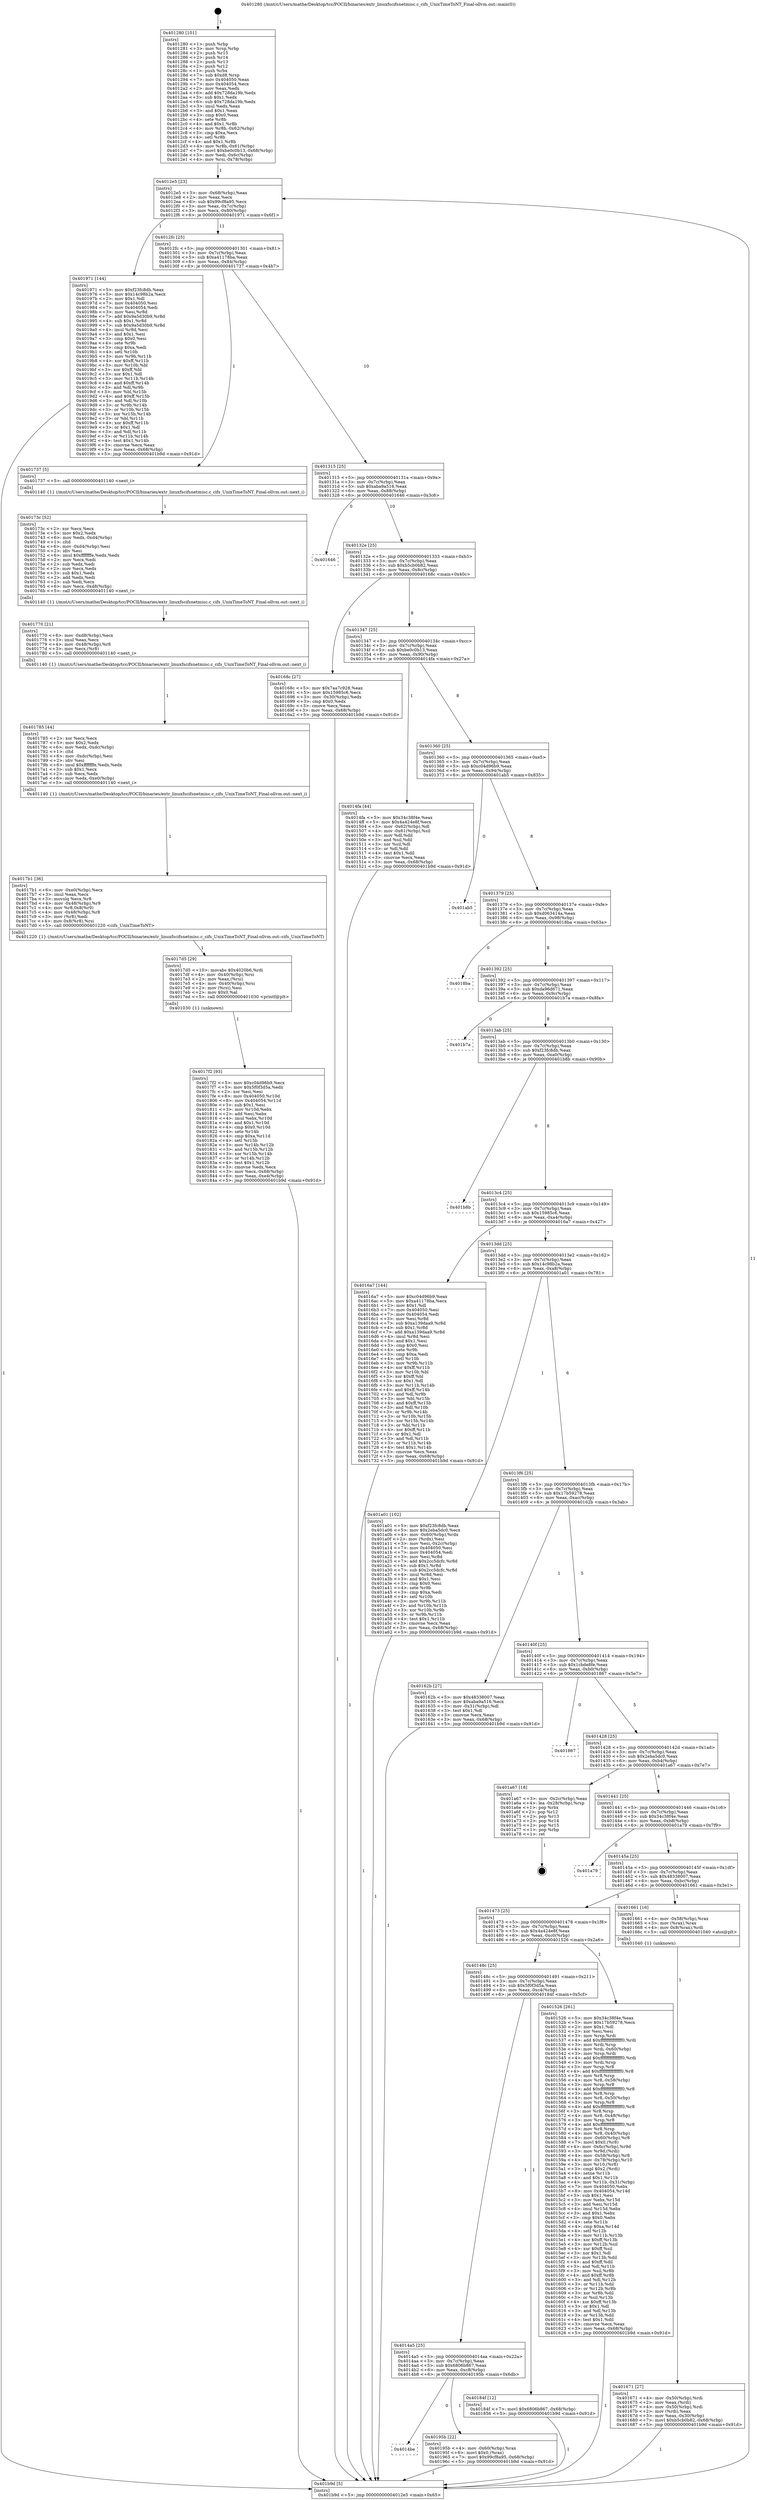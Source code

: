 digraph "0x401280" {
  label = "0x401280 (/mnt/c/Users/mathe/Desktop/tcc/POCII/binaries/extr_linuxfscifsnetmisc.c_cifs_UnixTimeToNT_Final-ollvm.out::main(0))"
  labelloc = "t"
  node[shape=record]

  Entry [label="",width=0.3,height=0.3,shape=circle,fillcolor=black,style=filled]
  "0x4012e5" [label="{
     0x4012e5 [23]\l
     | [instrs]\l
     &nbsp;&nbsp;0x4012e5 \<+3\>: mov -0x68(%rbp),%eax\l
     &nbsp;&nbsp;0x4012e8 \<+2\>: mov %eax,%ecx\l
     &nbsp;&nbsp;0x4012ea \<+6\>: sub $0x99cf8a95,%ecx\l
     &nbsp;&nbsp;0x4012f0 \<+3\>: mov %eax,-0x7c(%rbp)\l
     &nbsp;&nbsp;0x4012f3 \<+3\>: mov %ecx,-0x80(%rbp)\l
     &nbsp;&nbsp;0x4012f6 \<+6\>: je 0000000000401971 \<main+0x6f1\>\l
  }"]
  "0x401971" [label="{
     0x401971 [144]\l
     | [instrs]\l
     &nbsp;&nbsp;0x401971 \<+5\>: mov $0xf23fc8db,%eax\l
     &nbsp;&nbsp;0x401976 \<+5\>: mov $0x14c98b2a,%ecx\l
     &nbsp;&nbsp;0x40197b \<+2\>: mov $0x1,%dl\l
     &nbsp;&nbsp;0x40197d \<+7\>: mov 0x404050,%esi\l
     &nbsp;&nbsp;0x401984 \<+7\>: mov 0x404054,%edi\l
     &nbsp;&nbsp;0x40198b \<+3\>: mov %esi,%r8d\l
     &nbsp;&nbsp;0x40198e \<+7\>: add $0x9a5d30b9,%r8d\l
     &nbsp;&nbsp;0x401995 \<+4\>: sub $0x1,%r8d\l
     &nbsp;&nbsp;0x401999 \<+7\>: sub $0x9a5d30b9,%r8d\l
     &nbsp;&nbsp;0x4019a0 \<+4\>: imul %r8d,%esi\l
     &nbsp;&nbsp;0x4019a4 \<+3\>: and $0x1,%esi\l
     &nbsp;&nbsp;0x4019a7 \<+3\>: cmp $0x0,%esi\l
     &nbsp;&nbsp;0x4019aa \<+4\>: sete %r9b\l
     &nbsp;&nbsp;0x4019ae \<+3\>: cmp $0xa,%edi\l
     &nbsp;&nbsp;0x4019b1 \<+4\>: setl %r10b\l
     &nbsp;&nbsp;0x4019b5 \<+3\>: mov %r9b,%r11b\l
     &nbsp;&nbsp;0x4019b8 \<+4\>: xor $0xff,%r11b\l
     &nbsp;&nbsp;0x4019bc \<+3\>: mov %r10b,%bl\l
     &nbsp;&nbsp;0x4019bf \<+3\>: xor $0xff,%bl\l
     &nbsp;&nbsp;0x4019c2 \<+3\>: xor $0x1,%dl\l
     &nbsp;&nbsp;0x4019c5 \<+3\>: mov %r11b,%r14b\l
     &nbsp;&nbsp;0x4019c8 \<+4\>: and $0xff,%r14b\l
     &nbsp;&nbsp;0x4019cc \<+3\>: and %dl,%r9b\l
     &nbsp;&nbsp;0x4019cf \<+3\>: mov %bl,%r15b\l
     &nbsp;&nbsp;0x4019d2 \<+4\>: and $0xff,%r15b\l
     &nbsp;&nbsp;0x4019d6 \<+3\>: and %dl,%r10b\l
     &nbsp;&nbsp;0x4019d9 \<+3\>: or %r9b,%r14b\l
     &nbsp;&nbsp;0x4019dc \<+3\>: or %r10b,%r15b\l
     &nbsp;&nbsp;0x4019df \<+3\>: xor %r15b,%r14b\l
     &nbsp;&nbsp;0x4019e2 \<+3\>: or %bl,%r11b\l
     &nbsp;&nbsp;0x4019e5 \<+4\>: xor $0xff,%r11b\l
     &nbsp;&nbsp;0x4019e9 \<+3\>: or $0x1,%dl\l
     &nbsp;&nbsp;0x4019ec \<+3\>: and %dl,%r11b\l
     &nbsp;&nbsp;0x4019ef \<+3\>: or %r11b,%r14b\l
     &nbsp;&nbsp;0x4019f2 \<+4\>: test $0x1,%r14b\l
     &nbsp;&nbsp;0x4019f6 \<+3\>: cmovne %ecx,%eax\l
     &nbsp;&nbsp;0x4019f9 \<+3\>: mov %eax,-0x68(%rbp)\l
     &nbsp;&nbsp;0x4019fc \<+5\>: jmp 0000000000401b9d \<main+0x91d\>\l
  }"]
  "0x4012fc" [label="{
     0x4012fc [25]\l
     | [instrs]\l
     &nbsp;&nbsp;0x4012fc \<+5\>: jmp 0000000000401301 \<main+0x81\>\l
     &nbsp;&nbsp;0x401301 \<+3\>: mov -0x7c(%rbp),%eax\l
     &nbsp;&nbsp;0x401304 \<+5\>: sub $0xa41178ba,%eax\l
     &nbsp;&nbsp;0x401309 \<+6\>: mov %eax,-0x84(%rbp)\l
     &nbsp;&nbsp;0x40130f \<+6\>: je 0000000000401737 \<main+0x4b7\>\l
  }"]
  Exit [label="",width=0.3,height=0.3,shape=circle,fillcolor=black,style=filled,peripheries=2]
  "0x401737" [label="{
     0x401737 [5]\l
     | [instrs]\l
     &nbsp;&nbsp;0x401737 \<+5\>: call 0000000000401140 \<next_i\>\l
     | [calls]\l
     &nbsp;&nbsp;0x401140 \{1\} (/mnt/c/Users/mathe/Desktop/tcc/POCII/binaries/extr_linuxfscifsnetmisc.c_cifs_UnixTimeToNT_Final-ollvm.out::next_i)\l
  }"]
  "0x401315" [label="{
     0x401315 [25]\l
     | [instrs]\l
     &nbsp;&nbsp;0x401315 \<+5\>: jmp 000000000040131a \<main+0x9a\>\l
     &nbsp;&nbsp;0x40131a \<+3\>: mov -0x7c(%rbp),%eax\l
     &nbsp;&nbsp;0x40131d \<+5\>: sub $0xaba9a516,%eax\l
     &nbsp;&nbsp;0x401322 \<+6\>: mov %eax,-0x88(%rbp)\l
     &nbsp;&nbsp;0x401328 \<+6\>: je 0000000000401646 \<main+0x3c6\>\l
  }"]
  "0x4014be" [label="{
     0x4014be\l
  }", style=dashed]
  "0x401646" [label="{
     0x401646\l
  }", style=dashed]
  "0x40132e" [label="{
     0x40132e [25]\l
     | [instrs]\l
     &nbsp;&nbsp;0x40132e \<+5\>: jmp 0000000000401333 \<main+0xb3\>\l
     &nbsp;&nbsp;0x401333 \<+3\>: mov -0x7c(%rbp),%eax\l
     &nbsp;&nbsp;0x401336 \<+5\>: sub $0xb5cb0b82,%eax\l
     &nbsp;&nbsp;0x40133b \<+6\>: mov %eax,-0x8c(%rbp)\l
     &nbsp;&nbsp;0x401341 \<+6\>: je 000000000040168c \<main+0x40c\>\l
  }"]
  "0x40195b" [label="{
     0x40195b [22]\l
     | [instrs]\l
     &nbsp;&nbsp;0x40195b \<+4\>: mov -0x60(%rbp),%rax\l
     &nbsp;&nbsp;0x40195f \<+6\>: movl $0x0,(%rax)\l
     &nbsp;&nbsp;0x401965 \<+7\>: movl $0x99cf8a95,-0x68(%rbp)\l
     &nbsp;&nbsp;0x40196c \<+5\>: jmp 0000000000401b9d \<main+0x91d\>\l
  }"]
  "0x40168c" [label="{
     0x40168c [27]\l
     | [instrs]\l
     &nbsp;&nbsp;0x40168c \<+5\>: mov $0x7aa7c928,%eax\l
     &nbsp;&nbsp;0x401691 \<+5\>: mov $0x15985c6,%ecx\l
     &nbsp;&nbsp;0x401696 \<+3\>: mov -0x30(%rbp),%edx\l
     &nbsp;&nbsp;0x401699 \<+3\>: cmp $0x0,%edx\l
     &nbsp;&nbsp;0x40169c \<+3\>: cmove %ecx,%eax\l
     &nbsp;&nbsp;0x40169f \<+3\>: mov %eax,-0x68(%rbp)\l
     &nbsp;&nbsp;0x4016a2 \<+5\>: jmp 0000000000401b9d \<main+0x91d\>\l
  }"]
  "0x401347" [label="{
     0x401347 [25]\l
     | [instrs]\l
     &nbsp;&nbsp;0x401347 \<+5\>: jmp 000000000040134c \<main+0xcc\>\l
     &nbsp;&nbsp;0x40134c \<+3\>: mov -0x7c(%rbp),%eax\l
     &nbsp;&nbsp;0x40134f \<+5\>: sub $0xbe0c0b13,%eax\l
     &nbsp;&nbsp;0x401354 \<+6\>: mov %eax,-0x90(%rbp)\l
     &nbsp;&nbsp;0x40135a \<+6\>: je 00000000004014fa \<main+0x27a\>\l
  }"]
  "0x4014a5" [label="{
     0x4014a5 [25]\l
     | [instrs]\l
     &nbsp;&nbsp;0x4014a5 \<+5\>: jmp 00000000004014aa \<main+0x22a\>\l
     &nbsp;&nbsp;0x4014aa \<+3\>: mov -0x7c(%rbp),%eax\l
     &nbsp;&nbsp;0x4014ad \<+5\>: sub $0x6806b867,%eax\l
     &nbsp;&nbsp;0x4014b2 \<+6\>: mov %eax,-0xc8(%rbp)\l
     &nbsp;&nbsp;0x4014b8 \<+6\>: je 000000000040195b \<main+0x6db\>\l
  }"]
  "0x4014fa" [label="{
     0x4014fa [44]\l
     | [instrs]\l
     &nbsp;&nbsp;0x4014fa \<+5\>: mov $0x34c38f4e,%eax\l
     &nbsp;&nbsp;0x4014ff \<+5\>: mov $0x4a424e8f,%ecx\l
     &nbsp;&nbsp;0x401504 \<+3\>: mov -0x62(%rbp),%dl\l
     &nbsp;&nbsp;0x401507 \<+4\>: mov -0x61(%rbp),%sil\l
     &nbsp;&nbsp;0x40150b \<+3\>: mov %dl,%dil\l
     &nbsp;&nbsp;0x40150e \<+3\>: and %sil,%dil\l
     &nbsp;&nbsp;0x401511 \<+3\>: xor %sil,%dl\l
     &nbsp;&nbsp;0x401514 \<+3\>: or %dl,%dil\l
     &nbsp;&nbsp;0x401517 \<+4\>: test $0x1,%dil\l
     &nbsp;&nbsp;0x40151b \<+3\>: cmovne %ecx,%eax\l
     &nbsp;&nbsp;0x40151e \<+3\>: mov %eax,-0x68(%rbp)\l
     &nbsp;&nbsp;0x401521 \<+5\>: jmp 0000000000401b9d \<main+0x91d\>\l
  }"]
  "0x401360" [label="{
     0x401360 [25]\l
     | [instrs]\l
     &nbsp;&nbsp;0x401360 \<+5\>: jmp 0000000000401365 \<main+0xe5\>\l
     &nbsp;&nbsp;0x401365 \<+3\>: mov -0x7c(%rbp),%eax\l
     &nbsp;&nbsp;0x401368 \<+5\>: sub $0xc04d96b9,%eax\l
     &nbsp;&nbsp;0x40136d \<+6\>: mov %eax,-0x94(%rbp)\l
     &nbsp;&nbsp;0x401373 \<+6\>: je 0000000000401ab5 \<main+0x835\>\l
  }"]
  "0x401b9d" [label="{
     0x401b9d [5]\l
     | [instrs]\l
     &nbsp;&nbsp;0x401b9d \<+5\>: jmp 00000000004012e5 \<main+0x65\>\l
  }"]
  "0x401280" [label="{
     0x401280 [101]\l
     | [instrs]\l
     &nbsp;&nbsp;0x401280 \<+1\>: push %rbp\l
     &nbsp;&nbsp;0x401281 \<+3\>: mov %rsp,%rbp\l
     &nbsp;&nbsp;0x401284 \<+2\>: push %r15\l
     &nbsp;&nbsp;0x401286 \<+2\>: push %r14\l
     &nbsp;&nbsp;0x401288 \<+2\>: push %r13\l
     &nbsp;&nbsp;0x40128a \<+2\>: push %r12\l
     &nbsp;&nbsp;0x40128c \<+1\>: push %rbx\l
     &nbsp;&nbsp;0x40128d \<+7\>: sub $0xd8,%rsp\l
     &nbsp;&nbsp;0x401294 \<+7\>: mov 0x404050,%eax\l
     &nbsp;&nbsp;0x40129b \<+7\>: mov 0x404054,%ecx\l
     &nbsp;&nbsp;0x4012a2 \<+2\>: mov %eax,%edx\l
     &nbsp;&nbsp;0x4012a4 \<+6\>: add $0x728da19b,%edx\l
     &nbsp;&nbsp;0x4012aa \<+3\>: sub $0x1,%edx\l
     &nbsp;&nbsp;0x4012ad \<+6\>: sub $0x728da19b,%edx\l
     &nbsp;&nbsp;0x4012b3 \<+3\>: imul %edx,%eax\l
     &nbsp;&nbsp;0x4012b6 \<+3\>: and $0x1,%eax\l
     &nbsp;&nbsp;0x4012b9 \<+3\>: cmp $0x0,%eax\l
     &nbsp;&nbsp;0x4012bc \<+4\>: sete %r8b\l
     &nbsp;&nbsp;0x4012c0 \<+4\>: and $0x1,%r8b\l
     &nbsp;&nbsp;0x4012c4 \<+4\>: mov %r8b,-0x62(%rbp)\l
     &nbsp;&nbsp;0x4012c8 \<+3\>: cmp $0xa,%ecx\l
     &nbsp;&nbsp;0x4012cb \<+4\>: setl %r8b\l
     &nbsp;&nbsp;0x4012cf \<+4\>: and $0x1,%r8b\l
     &nbsp;&nbsp;0x4012d3 \<+4\>: mov %r8b,-0x61(%rbp)\l
     &nbsp;&nbsp;0x4012d7 \<+7\>: movl $0xbe0c0b13,-0x68(%rbp)\l
     &nbsp;&nbsp;0x4012de \<+3\>: mov %edi,-0x6c(%rbp)\l
     &nbsp;&nbsp;0x4012e1 \<+4\>: mov %rsi,-0x78(%rbp)\l
  }"]
  "0x40184f" [label="{
     0x40184f [12]\l
     | [instrs]\l
     &nbsp;&nbsp;0x40184f \<+7\>: movl $0x6806b867,-0x68(%rbp)\l
     &nbsp;&nbsp;0x401856 \<+5\>: jmp 0000000000401b9d \<main+0x91d\>\l
  }"]
  "0x401ab5" [label="{
     0x401ab5\l
  }", style=dashed]
  "0x401379" [label="{
     0x401379 [25]\l
     | [instrs]\l
     &nbsp;&nbsp;0x401379 \<+5\>: jmp 000000000040137e \<main+0xfe\>\l
     &nbsp;&nbsp;0x40137e \<+3\>: mov -0x7c(%rbp),%eax\l
     &nbsp;&nbsp;0x401381 \<+5\>: sub $0xd063414a,%eax\l
     &nbsp;&nbsp;0x401386 \<+6\>: mov %eax,-0x98(%rbp)\l
     &nbsp;&nbsp;0x40138c \<+6\>: je 00000000004018ba \<main+0x63a\>\l
  }"]
  "0x4017f2" [label="{
     0x4017f2 [93]\l
     | [instrs]\l
     &nbsp;&nbsp;0x4017f2 \<+5\>: mov $0xc04d96b9,%ecx\l
     &nbsp;&nbsp;0x4017f7 \<+5\>: mov $0x5f0f3d5a,%edx\l
     &nbsp;&nbsp;0x4017fc \<+2\>: xor %esi,%esi\l
     &nbsp;&nbsp;0x4017fe \<+8\>: mov 0x404050,%r10d\l
     &nbsp;&nbsp;0x401806 \<+8\>: mov 0x404054,%r11d\l
     &nbsp;&nbsp;0x40180e \<+3\>: sub $0x1,%esi\l
     &nbsp;&nbsp;0x401811 \<+3\>: mov %r10d,%ebx\l
     &nbsp;&nbsp;0x401814 \<+2\>: add %esi,%ebx\l
     &nbsp;&nbsp;0x401816 \<+4\>: imul %ebx,%r10d\l
     &nbsp;&nbsp;0x40181a \<+4\>: and $0x1,%r10d\l
     &nbsp;&nbsp;0x40181e \<+4\>: cmp $0x0,%r10d\l
     &nbsp;&nbsp;0x401822 \<+4\>: sete %r14b\l
     &nbsp;&nbsp;0x401826 \<+4\>: cmp $0xa,%r11d\l
     &nbsp;&nbsp;0x40182a \<+4\>: setl %r15b\l
     &nbsp;&nbsp;0x40182e \<+3\>: mov %r14b,%r12b\l
     &nbsp;&nbsp;0x401831 \<+3\>: and %r15b,%r12b\l
     &nbsp;&nbsp;0x401834 \<+3\>: xor %r15b,%r14b\l
     &nbsp;&nbsp;0x401837 \<+3\>: or %r14b,%r12b\l
     &nbsp;&nbsp;0x40183a \<+4\>: test $0x1,%r12b\l
     &nbsp;&nbsp;0x40183e \<+3\>: cmovne %edx,%ecx\l
     &nbsp;&nbsp;0x401841 \<+3\>: mov %ecx,-0x68(%rbp)\l
     &nbsp;&nbsp;0x401844 \<+6\>: mov %eax,-0xe4(%rbp)\l
     &nbsp;&nbsp;0x40184a \<+5\>: jmp 0000000000401b9d \<main+0x91d\>\l
  }"]
  "0x4018ba" [label="{
     0x4018ba\l
  }", style=dashed]
  "0x401392" [label="{
     0x401392 [25]\l
     | [instrs]\l
     &nbsp;&nbsp;0x401392 \<+5\>: jmp 0000000000401397 \<main+0x117\>\l
     &nbsp;&nbsp;0x401397 \<+3\>: mov -0x7c(%rbp),%eax\l
     &nbsp;&nbsp;0x40139a \<+5\>: sub $0xda96d671,%eax\l
     &nbsp;&nbsp;0x40139f \<+6\>: mov %eax,-0x9c(%rbp)\l
     &nbsp;&nbsp;0x4013a5 \<+6\>: je 0000000000401b7a \<main+0x8fa\>\l
  }"]
  "0x4017d5" [label="{
     0x4017d5 [29]\l
     | [instrs]\l
     &nbsp;&nbsp;0x4017d5 \<+10\>: movabs $0x4020b6,%rdi\l
     &nbsp;&nbsp;0x4017df \<+4\>: mov -0x40(%rbp),%rsi\l
     &nbsp;&nbsp;0x4017e3 \<+2\>: mov %eax,(%rsi)\l
     &nbsp;&nbsp;0x4017e5 \<+4\>: mov -0x40(%rbp),%rsi\l
     &nbsp;&nbsp;0x4017e9 \<+2\>: mov (%rsi),%esi\l
     &nbsp;&nbsp;0x4017eb \<+2\>: mov $0x0,%al\l
     &nbsp;&nbsp;0x4017ed \<+5\>: call 0000000000401030 \<printf@plt\>\l
     | [calls]\l
     &nbsp;&nbsp;0x401030 \{1\} (unknown)\l
  }"]
  "0x401b7a" [label="{
     0x401b7a\l
  }", style=dashed]
  "0x4013ab" [label="{
     0x4013ab [25]\l
     | [instrs]\l
     &nbsp;&nbsp;0x4013ab \<+5\>: jmp 00000000004013b0 \<main+0x130\>\l
     &nbsp;&nbsp;0x4013b0 \<+3\>: mov -0x7c(%rbp),%eax\l
     &nbsp;&nbsp;0x4013b3 \<+5\>: sub $0xf23fc8db,%eax\l
     &nbsp;&nbsp;0x4013b8 \<+6\>: mov %eax,-0xa0(%rbp)\l
     &nbsp;&nbsp;0x4013be \<+6\>: je 0000000000401b8b \<main+0x90b\>\l
  }"]
  "0x4017b1" [label="{
     0x4017b1 [36]\l
     | [instrs]\l
     &nbsp;&nbsp;0x4017b1 \<+6\>: mov -0xe0(%rbp),%ecx\l
     &nbsp;&nbsp;0x4017b7 \<+3\>: imul %eax,%ecx\l
     &nbsp;&nbsp;0x4017ba \<+3\>: movslq %ecx,%r8\l
     &nbsp;&nbsp;0x4017bd \<+4\>: mov -0x48(%rbp),%r9\l
     &nbsp;&nbsp;0x4017c1 \<+4\>: mov %r8,0x8(%r9)\l
     &nbsp;&nbsp;0x4017c5 \<+4\>: mov -0x48(%rbp),%r8\l
     &nbsp;&nbsp;0x4017c9 \<+3\>: mov (%r8),%edi\l
     &nbsp;&nbsp;0x4017cc \<+4\>: mov 0x8(%r8),%rsi\l
     &nbsp;&nbsp;0x4017d0 \<+5\>: call 0000000000401220 \<cifs_UnixTimeToNT\>\l
     | [calls]\l
     &nbsp;&nbsp;0x401220 \{1\} (/mnt/c/Users/mathe/Desktop/tcc/POCII/binaries/extr_linuxfscifsnetmisc.c_cifs_UnixTimeToNT_Final-ollvm.out::cifs_UnixTimeToNT)\l
  }"]
  "0x401b8b" [label="{
     0x401b8b\l
  }", style=dashed]
  "0x4013c4" [label="{
     0x4013c4 [25]\l
     | [instrs]\l
     &nbsp;&nbsp;0x4013c4 \<+5\>: jmp 00000000004013c9 \<main+0x149\>\l
     &nbsp;&nbsp;0x4013c9 \<+3\>: mov -0x7c(%rbp),%eax\l
     &nbsp;&nbsp;0x4013cc \<+5\>: sub $0x15985c6,%eax\l
     &nbsp;&nbsp;0x4013d1 \<+6\>: mov %eax,-0xa4(%rbp)\l
     &nbsp;&nbsp;0x4013d7 \<+6\>: je 00000000004016a7 \<main+0x427\>\l
  }"]
  "0x401785" [label="{
     0x401785 [44]\l
     | [instrs]\l
     &nbsp;&nbsp;0x401785 \<+2\>: xor %ecx,%ecx\l
     &nbsp;&nbsp;0x401787 \<+5\>: mov $0x2,%edx\l
     &nbsp;&nbsp;0x40178c \<+6\>: mov %edx,-0xdc(%rbp)\l
     &nbsp;&nbsp;0x401792 \<+1\>: cltd\l
     &nbsp;&nbsp;0x401793 \<+6\>: mov -0xdc(%rbp),%esi\l
     &nbsp;&nbsp;0x401799 \<+2\>: idiv %esi\l
     &nbsp;&nbsp;0x40179b \<+6\>: imul $0xfffffffe,%edx,%edx\l
     &nbsp;&nbsp;0x4017a1 \<+3\>: sub $0x1,%ecx\l
     &nbsp;&nbsp;0x4017a4 \<+2\>: sub %ecx,%edx\l
     &nbsp;&nbsp;0x4017a6 \<+6\>: mov %edx,-0xe0(%rbp)\l
     &nbsp;&nbsp;0x4017ac \<+5\>: call 0000000000401140 \<next_i\>\l
     | [calls]\l
     &nbsp;&nbsp;0x401140 \{1\} (/mnt/c/Users/mathe/Desktop/tcc/POCII/binaries/extr_linuxfscifsnetmisc.c_cifs_UnixTimeToNT_Final-ollvm.out::next_i)\l
  }"]
  "0x4016a7" [label="{
     0x4016a7 [144]\l
     | [instrs]\l
     &nbsp;&nbsp;0x4016a7 \<+5\>: mov $0xc04d96b9,%eax\l
     &nbsp;&nbsp;0x4016ac \<+5\>: mov $0xa41178ba,%ecx\l
     &nbsp;&nbsp;0x4016b1 \<+2\>: mov $0x1,%dl\l
     &nbsp;&nbsp;0x4016b3 \<+7\>: mov 0x404050,%esi\l
     &nbsp;&nbsp;0x4016ba \<+7\>: mov 0x404054,%edi\l
     &nbsp;&nbsp;0x4016c1 \<+3\>: mov %esi,%r8d\l
     &nbsp;&nbsp;0x4016c4 \<+7\>: sub $0xa139daa9,%r8d\l
     &nbsp;&nbsp;0x4016cb \<+4\>: sub $0x1,%r8d\l
     &nbsp;&nbsp;0x4016cf \<+7\>: add $0xa139daa9,%r8d\l
     &nbsp;&nbsp;0x4016d6 \<+4\>: imul %r8d,%esi\l
     &nbsp;&nbsp;0x4016da \<+3\>: and $0x1,%esi\l
     &nbsp;&nbsp;0x4016dd \<+3\>: cmp $0x0,%esi\l
     &nbsp;&nbsp;0x4016e0 \<+4\>: sete %r9b\l
     &nbsp;&nbsp;0x4016e4 \<+3\>: cmp $0xa,%edi\l
     &nbsp;&nbsp;0x4016e7 \<+4\>: setl %r10b\l
     &nbsp;&nbsp;0x4016eb \<+3\>: mov %r9b,%r11b\l
     &nbsp;&nbsp;0x4016ee \<+4\>: xor $0xff,%r11b\l
     &nbsp;&nbsp;0x4016f2 \<+3\>: mov %r10b,%bl\l
     &nbsp;&nbsp;0x4016f5 \<+3\>: xor $0xff,%bl\l
     &nbsp;&nbsp;0x4016f8 \<+3\>: xor $0x1,%dl\l
     &nbsp;&nbsp;0x4016fb \<+3\>: mov %r11b,%r14b\l
     &nbsp;&nbsp;0x4016fe \<+4\>: and $0xff,%r14b\l
     &nbsp;&nbsp;0x401702 \<+3\>: and %dl,%r9b\l
     &nbsp;&nbsp;0x401705 \<+3\>: mov %bl,%r15b\l
     &nbsp;&nbsp;0x401708 \<+4\>: and $0xff,%r15b\l
     &nbsp;&nbsp;0x40170c \<+3\>: and %dl,%r10b\l
     &nbsp;&nbsp;0x40170f \<+3\>: or %r9b,%r14b\l
     &nbsp;&nbsp;0x401712 \<+3\>: or %r10b,%r15b\l
     &nbsp;&nbsp;0x401715 \<+3\>: xor %r15b,%r14b\l
     &nbsp;&nbsp;0x401718 \<+3\>: or %bl,%r11b\l
     &nbsp;&nbsp;0x40171b \<+4\>: xor $0xff,%r11b\l
     &nbsp;&nbsp;0x40171f \<+3\>: or $0x1,%dl\l
     &nbsp;&nbsp;0x401722 \<+3\>: and %dl,%r11b\l
     &nbsp;&nbsp;0x401725 \<+3\>: or %r11b,%r14b\l
     &nbsp;&nbsp;0x401728 \<+4\>: test $0x1,%r14b\l
     &nbsp;&nbsp;0x40172c \<+3\>: cmovne %ecx,%eax\l
     &nbsp;&nbsp;0x40172f \<+3\>: mov %eax,-0x68(%rbp)\l
     &nbsp;&nbsp;0x401732 \<+5\>: jmp 0000000000401b9d \<main+0x91d\>\l
  }"]
  "0x4013dd" [label="{
     0x4013dd [25]\l
     | [instrs]\l
     &nbsp;&nbsp;0x4013dd \<+5\>: jmp 00000000004013e2 \<main+0x162\>\l
     &nbsp;&nbsp;0x4013e2 \<+3\>: mov -0x7c(%rbp),%eax\l
     &nbsp;&nbsp;0x4013e5 \<+5\>: sub $0x14c98b2a,%eax\l
     &nbsp;&nbsp;0x4013ea \<+6\>: mov %eax,-0xa8(%rbp)\l
     &nbsp;&nbsp;0x4013f0 \<+6\>: je 0000000000401a01 \<main+0x781\>\l
  }"]
  "0x401770" [label="{
     0x401770 [21]\l
     | [instrs]\l
     &nbsp;&nbsp;0x401770 \<+6\>: mov -0xd8(%rbp),%ecx\l
     &nbsp;&nbsp;0x401776 \<+3\>: imul %eax,%ecx\l
     &nbsp;&nbsp;0x401779 \<+4\>: mov -0x48(%rbp),%r8\l
     &nbsp;&nbsp;0x40177d \<+3\>: mov %ecx,(%r8)\l
     &nbsp;&nbsp;0x401780 \<+5\>: call 0000000000401140 \<next_i\>\l
     | [calls]\l
     &nbsp;&nbsp;0x401140 \{1\} (/mnt/c/Users/mathe/Desktop/tcc/POCII/binaries/extr_linuxfscifsnetmisc.c_cifs_UnixTimeToNT_Final-ollvm.out::next_i)\l
  }"]
  "0x401a01" [label="{
     0x401a01 [102]\l
     | [instrs]\l
     &nbsp;&nbsp;0x401a01 \<+5\>: mov $0xf23fc8db,%eax\l
     &nbsp;&nbsp;0x401a06 \<+5\>: mov $0x2eba5dc0,%ecx\l
     &nbsp;&nbsp;0x401a0b \<+4\>: mov -0x60(%rbp),%rdx\l
     &nbsp;&nbsp;0x401a0f \<+2\>: mov (%rdx),%esi\l
     &nbsp;&nbsp;0x401a11 \<+3\>: mov %esi,-0x2c(%rbp)\l
     &nbsp;&nbsp;0x401a14 \<+7\>: mov 0x404050,%esi\l
     &nbsp;&nbsp;0x401a1b \<+7\>: mov 0x404054,%edi\l
     &nbsp;&nbsp;0x401a22 \<+3\>: mov %esi,%r8d\l
     &nbsp;&nbsp;0x401a25 \<+7\>: add $0x2cc5dcfc,%r8d\l
     &nbsp;&nbsp;0x401a2c \<+4\>: sub $0x1,%r8d\l
     &nbsp;&nbsp;0x401a30 \<+7\>: sub $0x2cc5dcfc,%r8d\l
     &nbsp;&nbsp;0x401a37 \<+4\>: imul %r8d,%esi\l
     &nbsp;&nbsp;0x401a3b \<+3\>: and $0x1,%esi\l
     &nbsp;&nbsp;0x401a3e \<+3\>: cmp $0x0,%esi\l
     &nbsp;&nbsp;0x401a41 \<+4\>: sete %r9b\l
     &nbsp;&nbsp;0x401a45 \<+3\>: cmp $0xa,%edi\l
     &nbsp;&nbsp;0x401a48 \<+4\>: setl %r10b\l
     &nbsp;&nbsp;0x401a4c \<+3\>: mov %r9b,%r11b\l
     &nbsp;&nbsp;0x401a4f \<+3\>: and %r10b,%r11b\l
     &nbsp;&nbsp;0x401a52 \<+3\>: xor %r10b,%r9b\l
     &nbsp;&nbsp;0x401a55 \<+3\>: or %r9b,%r11b\l
     &nbsp;&nbsp;0x401a58 \<+4\>: test $0x1,%r11b\l
     &nbsp;&nbsp;0x401a5c \<+3\>: cmovne %ecx,%eax\l
     &nbsp;&nbsp;0x401a5f \<+3\>: mov %eax,-0x68(%rbp)\l
     &nbsp;&nbsp;0x401a62 \<+5\>: jmp 0000000000401b9d \<main+0x91d\>\l
  }"]
  "0x4013f6" [label="{
     0x4013f6 [25]\l
     | [instrs]\l
     &nbsp;&nbsp;0x4013f6 \<+5\>: jmp 00000000004013fb \<main+0x17b\>\l
     &nbsp;&nbsp;0x4013fb \<+3\>: mov -0x7c(%rbp),%eax\l
     &nbsp;&nbsp;0x4013fe \<+5\>: sub $0x17b59278,%eax\l
     &nbsp;&nbsp;0x401403 \<+6\>: mov %eax,-0xac(%rbp)\l
     &nbsp;&nbsp;0x401409 \<+6\>: je 000000000040162b \<main+0x3ab\>\l
  }"]
  "0x40173c" [label="{
     0x40173c [52]\l
     | [instrs]\l
     &nbsp;&nbsp;0x40173c \<+2\>: xor %ecx,%ecx\l
     &nbsp;&nbsp;0x40173e \<+5\>: mov $0x2,%edx\l
     &nbsp;&nbsp;0x401743 \<+6\>: mov %edx,-0xd4(%rbp)\l
     &nbsp;&nbsp;0x401749 \<+1\>: cltd\l
     &nbsp;&nbsp;0x40174a \<+6\>: mov -0xd4(%rbp),%esi\l
     &nbsp;&nbsp;0x401750 \<+2\>: idiv %esi\l
     &nbsp;&nbsp;0x401752 \<+6\>: imul $0xfffffffe,%edx,%edx\l
     &nbsp;&nbsp;0x401758 \<+2\>: mov %ecx,%edi\l
     &nbsp;&nbsp;0x40175a \<+2\>: sub %edx,%edi\l
     &nbsp;&nbsp;0x40175c \<+2\>: mov %ecx,%edx\l
     &nbsp;&nbsp;0x40175e \<+3\>: sub $0x1,%edx\l
     &nbsp;&nbsp;0x401761 \<+2\>: add %edx,%edi\l
     &nbsp;&nbsp;0x401763 \<+2\>: sub %edi,%ecx\l
     &nbsp;&nbsp;0x401765 \<+6\>: mov %ecx,-0xd8(%rbp)\l
     &nbsp;&nbsp;0x40176b \<+5\>: call 0000000000401140 \<next_i\>\l
     | [calls]\l
     &nbsp;&nbsp;0x401140 \{1\} (/mnt/c/Users/mathe/Desktop/tcc/POCII/binaries/extr_linuxfscifsnetmisc.c_cifs_UnixTimeToNT_Final-ollvm.out::next_i)\l
  }"]
  "0x40162b" [label="{
     0x40162b [27]\l
     | [instrs]\l
     &nbsp;&nbsp;0x40162b \<+5\>: mov $0x48338007,%eax\l
     &nbsp;&nbsp;0x401630 \<+5\>: mov $0xaba9a516,%ecx\l
     &nbsp;&nbsp;0x401635 \<+3\>: mov -0x31(%rbp),%dl\l
     &nbsp;&nbsp;0x401638 \<+3\>: test $0x1,%dl\l
     &nbsp;&nbsp;0x40163b \<+3\>: cmovne %ecx,%eax\l
     &nbsp;&nbsp;0x40163e \<+3\>: mov %eax,-0x68(%rbp)\l
     &nbsp;&nbsp;0x401641 \<+5\>: jmp 0000000000401b9d \<main+0x91d\>\l
  }"]
  "0x40140f" [label="{
     0x40140f [25]\l
     | [instrs]\l
     &nbsp;&nbsp;0x40140f \<+5\>: jmp 0000000000401414 \<main+0x194\>\l
     &nbsp;&nbsp;0x401414 \<+3\>: mov -0x7c(%rbp),%eax\l
     &nbsp;&nbsp;0x401417 \<+5\>: sub $0x1cbde8fe,%eax\l
     &nbsp;&nbsp;0x40141c \<+6\>: mov %eax,-0xb0(%rbp)\l
     &nbsp;&nbsp;0x401422 \<+6\>: je 0000000000401867 \<main+0x5e7\>\l
  }"]
  "0x401671" [label="{
     0x401671 [27]\l
     | [instrs]\l
     &nbsp;&nbsp;0x401671 \<+4\>: mov -0x50(%rbp),%rdi\l
     &nbsp;&nbsp;0x401675 \<+2\>: mov %eax,(%rdi)\l
     &nbsp;&nbsp;0x401677 \<+4\>: mov -0x50(%rbp),%rdi\l
     &nbsp;&nbsp;0x40167b \<+2\>: mov (%rdi),%eax\l
     &nbsp;&nbsp;0x40167d \<+3\>: mov %eax,-0x30(%rbp)\l
     &nbsp;&nbsp;0x401680 \<+7\>: movl $0xb5cb0b82,-0x68(%rbp)\l
     &nbsp;&nbsp;0x401687 \<+5\>: jmp 0000000000401b9d \<main+0x91d\>\l
  }"]
  "0x401867" [label="{
     0x401867\l
  }", style=dashed]
  "0x401428" [label="{
     0x401428 [25]\l
     | [instrs]\l
     &nbsp;&nbsp;0x401428 \<+5\>: jmp 000000000040142d \<main+0x1ad\>\l
     &nbsp;&nbsp;0x40142d \<+3\>: mov -0x7c(%rbp),%eax\l
     &nbsp;&nbsp;0x401430 \<+5\>: sub $0x2eba5dc0,%eax\l
     &nbsp;&nbsp;0x401435 \<+6\>: mov %eax,-0xb4(%rbp)\l
     &nbsp;&nbsp;0x40143b \<+6\>: je 0000000000401a67 \<main+0x7e7\>\l
  }"]
  "0x40148c" [label="{
     0x40148c [25]\l
     | [instrs]\l
     &nbsp;&nbsp;0x40148c \<+5\>: jmp 0000000000401491 \<main+0x211\>\l
     &nbsp;&nbsp;0x401491 \<+3\>: mov -0x7c(%rbp),%eax\l
     &nbsp;&nbsp;0x401494 \<+5\>: sub $0x5f0f3d5a,%eax\l
     &nbsp;&nbsp;0x401499 \<+6\>: mov %eax,-0xc4(%rbp)\l
     &nbsp;&nbsp;0x40149f \<+6\>: je 000000000040184f \<main+0x5cf\>\l
  }"]
  "0x401a67" [label="{
     0x401a67 [18]\l
     | [instrs]\l
     &nbsp;&nbsp;0x401a67 \<+3\>: mov -0x2c(%rbp),%eax\l
     &nbsp;&nbsp;0x401a6a \<+4\>: lea -0x28(%rbp),%rsp\l
     &nbsp;&nbsp;0x401a6e \<+1\>: pop %rbx\l
     &nbsp;&nbsp;0x401a6f \<+2\>: pop %r12\l
     &nbsp;&nbsp;0x401a71 \<+2\>: pop %r13\l
     &nbsp;&nbsp;0x401a73 \<+2\>: pop %r14\l
     &nbsp;&nbsp;0x401a75 \<+2\>: pop %r15\l
     &nbsp;&nbsp;0x401a77 \<+1\>: pop %rbp\l
     &nbsp;&nbsp;0x401a78 \<+1\>: ret\l
  }"]
  "0x401441" [label="{
     0x401441 [25]\l
     | [instrs]\l
     &nbsp;&nbsp;0x401441 \<+5\>: jmp 0000000000401446 \<main+0x1c6\>\l
     &nbsp;&nbsp;0x401446 \<+3\>: mov -0x7c(%rbp),%eax\l
     &nbsp;&nbsp;0x401449 \<+5\>: sub $0x34c38f4e,%eax\l
     &nbsp;&nbsp;0x40144e \<+6\>: mov %eax,-0xb8(%rbp)\l
     &nbsp;&nbsp;0x401454 \<+6\>: je 0000000000401a79 \<main+0x7f9\>\l
  }"]
  "0x401526" [label="{
     0x401526 [261]\l
     | [instrs]\l
     &nbsp;&nbsp;0x401526 \<+5\>: mov $0x34c38f4e,%eax\l
     &nbsp;&nbsp;0x40152b \<+5\>: mov $0x17b59278,%ecx\l
     &nbsp;&nbsp;0x401530 \<+2\>: mov $0x1,%dl\l
     &nbsp;&nbsp;0x401532 \<+2\>: xor %esi,%esi\l
     &nbsp;&nbsp;0x401534 \<+3\>: mov %rsp,%rdi\l
     &nbsp;&nbsp;0x401537 \<+4\>: add $0xfffffffffffffff0,%rdi\l
     &nbsp;&nbsp;0x40153b \<+3\>: mov %rdi,%rsp\l
     &nbsp;&nbsp;0x40153e \<+4\>: mov %rdi,-0x60(%rbp)\l
     &nbsp;&nbsp;0x401542 \<+3\>: mov %rsp,%rdi\l
     &nbsp;&nbsp;0x401545 \<+4\>: add $0xfffffffffffffff0,%rdi\l
     &nbsp;&nbsp;0x401549 \<+3\>: mov %rdi,%rsp\l
     &nbsp;&nbsp;0x40154c \<+3\>: mov %rsp,%r8\l
     &nbsp;&nbsp;0x40154f \<+4\>: add $0xfffffffffffffff0,%r8\l
     &nbsp;&nbsp;0x401553 \<+3\>: mov %r8,%rsp\l
     &nbsp;&nbsp;0x401556 \<+4\>: mov %r8,-0x58(%rbp)\l
     &nbsp;&nbsp;0x40155a \<+3\>: mov %rsp,%r8\l
     &nbsp;&nbsp;0x40155d \<+4\>: add $0xfffffffffffffff0,%r8\l
     &nbsp;&nbsp;0x401561 \<+3\>: mov %r8,%rsp\l
     &nbsp;&nbsp;0x401564 \<+4\>: mov %r8,-0x50(%rbp)\l
     &nbsp;&nbsp;0x401568 \<+3\>: mov %rsp,%r8\l
     &nbsp;&nbsp;0x40156b \<+4\>: add $0xfffffffffffffff0,%r8\l
     &nbsp;&nbsp;0x40156f \<+3\>: mov %r8,%rsp\l
     &nbsp;&nbsp;0x401572 \<+4\>: mov %r8,-0x48(%rbp)\l
     &nbsp;&nbsp;0x401576 \<+3\>: mov %rsp,%r8\l
     &nbsp;&nbsp;0x401579 \<+4\>: add $0xfffffffffffffff0,%r8\l
     &nbsp;&nbsp;0x40157d \<+3\>: mov %r8,%rsp\l
     &nbsp;&nbsp;0x401580 \<+4\>: mov %r8,-0x40(%rbp)\l
     &nbsp;&nbsp;0x401584 \<+4\>: mov -0x60(%rbp),%r8\l
     &nbsp;&nbsp;0x401588 \<+7\>: movl $0x0,(%r8)\l
     &nbsp;&nbsp;0x40158f \<+4\>: mov -0x6c(%rbp),%r9d\l
     &nbsp;&nbsp;0x401593 \<+3\>: mov %r9d,(%rdi)\l
     &nbsp;&nbsp;0x401596 \<+4\>: mov -0x58(%rbp),%r8\l
     &nbsp;&nbsp;0x40159a \<+4\>: mov -0x78(%rbp),%r10\l
     &nbsp;&nbsp;0x40159e \<+3\>: mov %r10,(%r8)\l
     &nbsp;&nbsp;0x4015a1 \<+3\>: cmpl $0x2,(%rdi)\l
     &nbsp;&nbsp;0x4015a4 \<+4\>: setne %r11b\l
     &nbsp;&nbsp;0x4015a8 \<+4\>: and $0x1,%r11b\l
     &nbsp;&nbsp;0x4015ac \<+4\>: mov %r11b,-0x31(%rbp)\l
     &nbsp;&nbsp;0x4015b0 \<+7\>: mov 0x404050,%ebx\l
     &nbsp;&nbsp;0x4015b7 \<+8\>: mov 0x404054,%r14d\l
     &nbsp;&nbsp;0x4015bf \<+3\>: sub $0x1,%esi\l
     &nbsp;&nbsp;0x4015c2 \<+3\>: mov %ebx,%r15d\l
     &nbsp;&nbsp;0x4015c5 \<+3\>: add %esi,%r15d\l
     &nbsp;&nbsp;0x4015c8 \<+4\>: imul %r15d,%ebx\l
     &nbsp;&nbsp;0x4015cc \<+3\>: and $0x1,%ebx\l
     &nbsp;&nbsp;0x4015cf \<+3\>: cmp $0x0,%ebx\l
     &nbsp;&nbsp;0x4015d2 \<+4\>: sete %r11b\l
     &nbsp;&nbsp;0x4015d6 \<+4\>: cmp $0xa,%r14d\l
     &nbsp;&nbsp;0x4015da \<+4\>: setl %r12b\l
     &nbsp;&nbsp;0x4015de \<+3\>: mov %r11b,%r13b\l
     &nbsp;&nbsp;0x4015e1 \<+4\>: xor $0xff,%r13b\l
     &nbsp;&nbsp;0x4015e5 \<+3\>: mov %r12b,%sil\l
     &nbsp;&nbsp;0x4015e8 \<+4\>: xor $0xff,%sil\l
     &nbsp;&nbsp;0x4015ec \<+3\>: xor $0x1,%dl\l
     &nbsp;&nbsp;0x4015ef \<+3\>: mov %r13b,%dil\l
     &nbsp;&nbsp;0x4015f2 \<+4\>: and $0xff,%dil\l
     &nbsp;&nbsp;0x4015f6 \<+3\>: and %dl,%r11b\l
     &nbsp;&nbsp;0x4015f9 \<+3\>: mov %sil,%r8b\l
     &nbsp;&nbsp;0x4015fc \<+4\>: and $0xff,%r8b\l
     &nbsp;&nbsp;0x401600 \<+3\>: and %dl,%r12b\l
     &nbsp;&nbsp;0x401603 \<+3\>: or %r11b,%dil\l
     &nbsp;&nbsp;0x401606 \<+3\>: or %r12b,%r8b\l
     &nbsp;&nbsp;0x401609 \<+3\>: xor %r8b,%dil\l
     &nbsp;&nbsp;0x40160c \<+3\>: or %sil,%r13b\l
     &nbsp;&nbsp;0x40160f \<+4\>: xor $0xff,%r13b\l
     &nbsp;&nbsp;0x401613 \<+3\>: or $0x1,%dl\l
     &nbsp;&nbsp;0x401616 \<+3\>: and %dl,%r13b\l
     &nbsp;&nbsp;0x401619 \<+3\>: or %r13b,%dil\l
     &nbsp;&nbsp;0x40161c \<+4\>: test $0x1,%dil\l
     &nbsp;&nbsp;0x401620 \<+3\>: cmovne %ecx,%eax\l
     &nbsp;&nbsp;0x401623 \<+3\>: mov %eax,-0x68(%rbp)\l
     &nbsp;&nbsp;0x401626 \<+5\>: jmp 0000000000401b9d \<main+0x91d\>\l
  }"]
  "0x401a79" [label="{
     0x401a79\l
  }", style=dashed]
  "0x40145a" [label="{
     0x40145a [25]\l
     | [instrs]\l
     &nbsp;&nbsp;0x40145a \<+5\>: jmp 000000000040145f \<main+0x1df\>\l
     &nbsp;&nbsp;0x40145f \<+3\>: mov -0x7c(%rbp),%eax\l
     &nbsp;&nbsp;0x401462 \<+5\>: sub $0x48338007,%eax\l
     &nbsp;&nbsp;0x401467 \<+6\>: mov %eax,-0xbc(%rbp)\l
     &nbsp;&nbsp;0x40146d \<+6\>: je 0000000000401661 \<main+0x3e1\>\l
  }"]
  "0x401473" [label="{
     0x401473 [25]\l
     | [instrs]\l
     &nbsp;&nbsp;0x401473 \<+5\>: jmp 0000000000401478 \<main+0x1f8\>\l
     &nbsp;&nbsp;0x401478 \<+3\>: mov -0x7c(%rbp),%eax\l
     &nbsp;&nbsp;0x40147b \<+5\>: sub $0x4a424e8f,%eax\l
     &nbsp;&nbsp;0x401480 \<+6\>: mov %eax,-0xc0(%rbp)\l
     &nbsp;&nbsp;0x401486 \<+6\>: je 0000000000401526 \<main+0x2a6\>\l
  }"]
  "0x401661" [label="{
     0x401661 [16]\l
     | [instrs]\l
     &nbsp;&nbsp;0x401661 \<+4\>: mov -0x58(%rbp),%rax\l
     &nbsp;&nbsp;0x401665 \<+3\>: mov (%rax),%rax\l
     &nbsp;&nbsp;0x401668 \<+4\>: mov 0x8(%rax),%rdi\l
     &nbsp;&nbsp;0x40166c \<+5\>: call 0000000000401040 \<atoi@plt\>\l
     | [calls]\l
     &nbsp;&nbsp;0x401040 \{1\} (unknown)\l
  }"]
  Entry -> "0x401280" [label=" 1"]
  "0x4012e5" -> "0x401971" [label=" 1"]
  "0x4012e5" -> "0x4012fc" [label=" 11"]
  "0x401a67" -> Exit [label=" 1"]
  "0x4012fc" -> "0x401737" [label=" 1"]
  "0x4012fc" -> "0x401315" [label=" 10"]
  "0x401a01" -> "0x401b9d" [label=" 1"]
  "0x401315" -> "0x401646" [label=" 0"]
  "0x401315" -> "0x40132e" [label=" 10"]
  "0x401971" -> "0x401b9d" [label=" 1"]
  "0x40132e" -> "0x40168c" [label=" 1"]
  "0x40132e" -> "0x401347" [label=" 9"]
  "0x40195b" -> "0x401b9d" [label=" 1"]
  "0x401347" -> "0x4014fa" [label=" 1"]
  "0x401347" -> "0x401360" [label=" 8"]
  "0x4014fa" -> "0x401b9d" [label=" 1"]
  "0x401280" -> "0x4012e5" [label=" 1"]
  "0x401b9d" -> "0x4012e5" [label=" 11"]
  "0x4014a5" -> "0x40195b" [label=" 1"]
  "0x401360" -> "0x401ab5" [label=" 0"]
  "0x401360" -> "0x401379" [label=" 8"]
  "0x4014a5" -> "0x4014be" [label=" 0"]
  "0x401379" -> "0x4018ba" [label=" 0"]
  "0x401379" -> "0x401392" [label=" 8"]
  "0x40148c" -> "0x4014a5" [label=" 1"]
  "0x401392" -> "0x401b7a" [label=" 0"]
  "0x401392" -> "0x4013ab" [label=" 8"]
  "0x40148c" -> "0x40184f" [label=" 1"]
  "0x4013ab" -> "0x401b8b" [label=" 0"]
  "0x4013ab" -> "0x4013c4" [label=" 8"]
  "0x40184f" -> "0x401b9d" [label=" 1"]
  "0x4013c4" -> "0x4016a7" [label=" 1"]
  "0x4013c4" -> "0x4013dd" [label=" 7"]
  "0x4017f2" -> "0x401b9d" [label=" 1"]
  "0x4013dd" -> "0x401a01" [label=" 1"]
  "0x4013dd" -> "0x4013f6" [label=" 6"]
  "0x4017d5" -> "0x4017f2" [label=" 1"]
  "0x4013f6" -> "0x40162b" [label=" 1"]
  "0x4013f6" -> "0x40140f" [label=" 5"]
  "0x4017b1" -> "0x4017d5" [label=" 1"]
  "0x40140f" -> "0x401867" [label=" 0"]
  "0x40140f" -> "0x401428" [label=" 5"]
  "0x401785" -> "0x4017b1" [label=" 1"]
  "0x401428" -> "0x401a67" [label=" 1"]
  "0x401428" -> "0x401441" [label=" 4"]
  "0x40173c" -> "0x401770" [label=" 1"]
  "0x401441" -> "0x401a79" [label=" 0"]
  "0x401441" -> "0x40145a" [label=" 4"]
  "0x401737" -> "0x40173c" [label=" 1"]
  "0x40145a" -> "0x401661" [label=" 1"]
  "0x40145a" -> "0x401473" [label=" 3"]
  "0x4016a7" -> "0x401b9d" [label=" 1"]
  "0x401473" -> "0x401526" [label=" 1"]
  "0x401473" -> "0x40148c" [label=" 2"]
  "0x401770" -> "0x401785" [label=" 1"]
  "0x401526" -> "0x401b9d" [label=" 1"]
  "0x40162b" -> "0x401b9d" [label=" 1"]
  "0x401661" -> "0x401671" [label=" 1"]
  "0x401671" -> "0x401b9d" [label=" 1"]
  "0x40168c" -> "0x401b9d" [label=" 1"]
}
